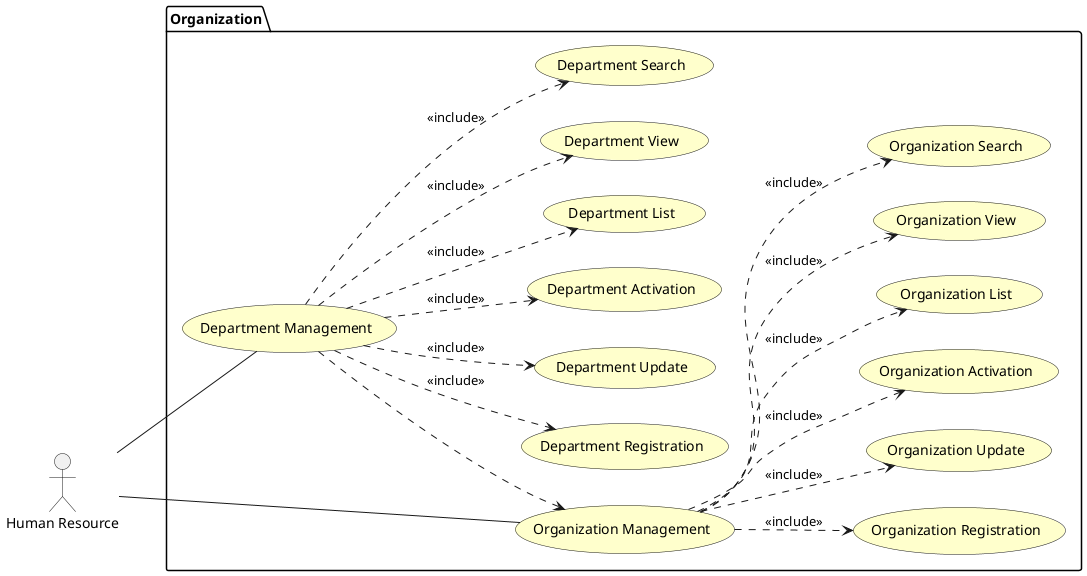 @startuml
left to right direction

skinparam useCaseBackgroundColor #Business

:Human Resource: as HR

package "Organization"{
    usecase "Organization Management" as organizationManagement
    usecase "Organization Registration" as organizationRegistration
    usecase "Organization Update" as organizationUpdate
    usecase "Organization Activation" as organizationActivation
    usecase "Organization List" as organizationList
    usecase "Organization View" as organizationView
    usecase "Organization Search" as organizationSearch
    usecase "Department Management" as departmentManagement
    usecase "Department Registration" as departmentRegistration
    usecase "Department Update" as departmentUpdate
    usecase "Department Activation" as departmentActivation
    usecase "Department List" as departmentList
    usecase "Department View" as departmentView
    usecase "Department Search" as departmentSearch
}

HR -- departmentManagement
HR -- organizationManagement

departmentManagement ..> organizationManagement

organizationManagement ..> organizationRegistration : <<include>>
organizationManagement ..> organizationUpdate : <<include>>
organizationManagement ..> organizationActivation : <<include>>
organizationManagement ..> organizationList : <<include>>
organizationManagement ..> organizationView : <<include>>
organizationManagement ..> organizationSearch : <<include>>
departmentManagement ..> departmentRegistration : <<include>>
departmentManagement ..> departmentUpdate : <<include>>
departmentManagement ..> departmentActivation : <<include>>
departmentManagement ..> departmentList : <<include>>
departmentManagement ..> departmentView : <<include>>
departmentManagement ..> departmentSearch : <<include>>


@enduml